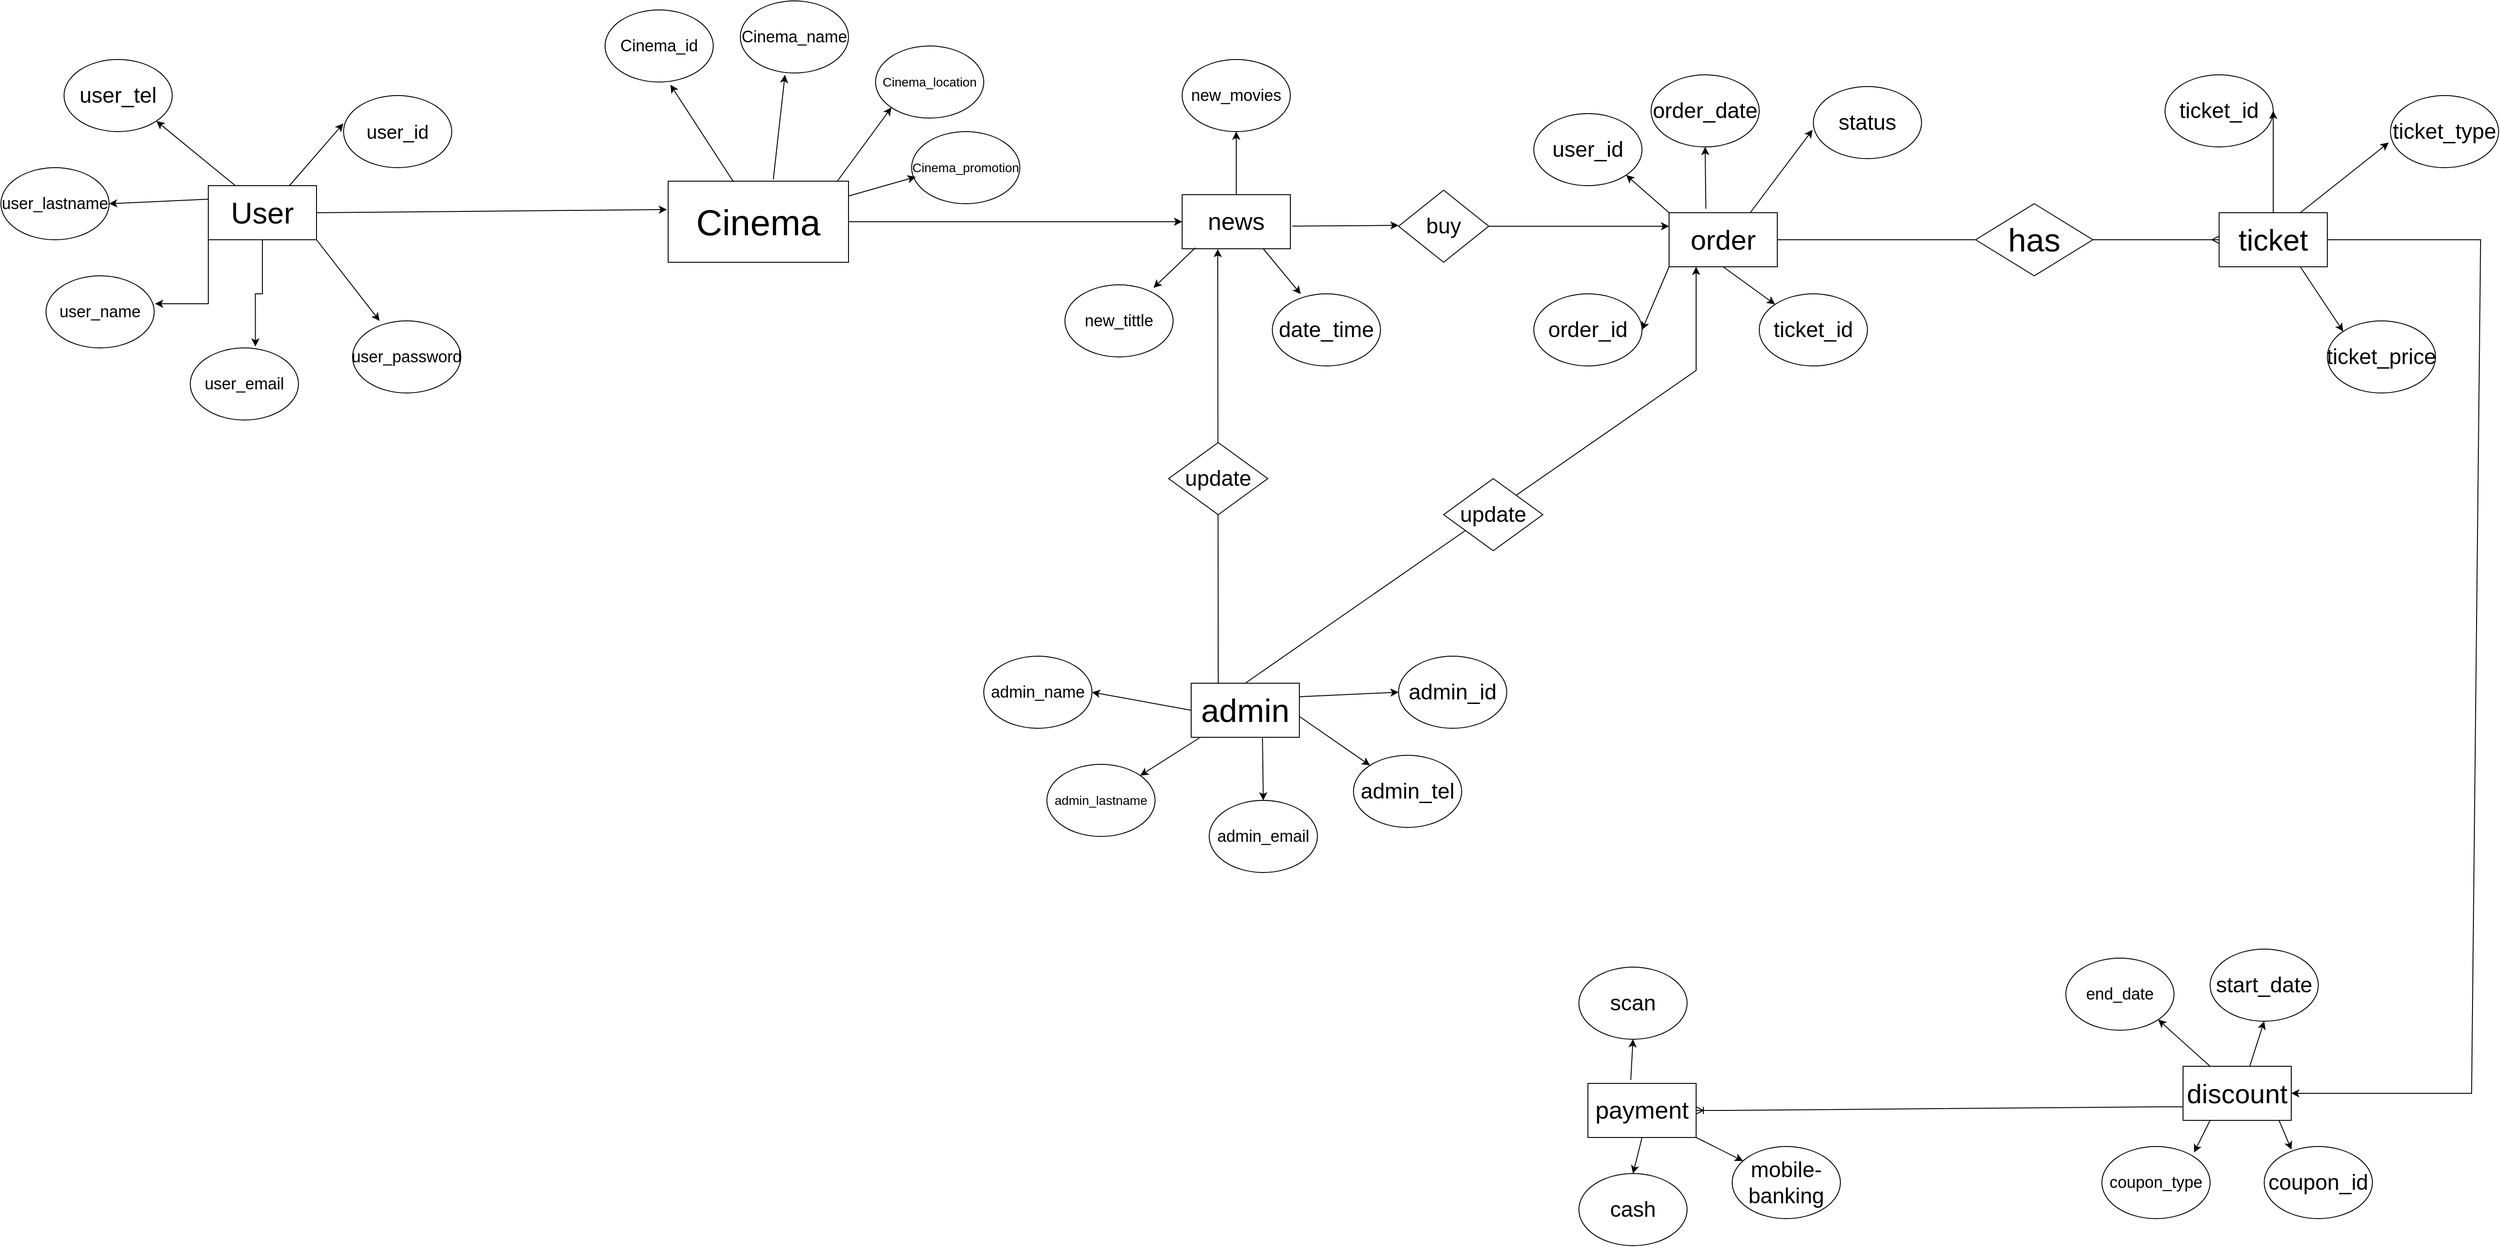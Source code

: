 <mxfile version="21.1.1" type="github">
  <diagram name="Page-1" id="Eb4JMOHM5LO05hsW5jEW">
    <mxGraphModel dx="4146" dy="1270" grid="1" gridSize="10" guides="1" tooltips="1" connect="1" arrows="1" fold="1" page="1" pageScale="1" pageWidth="1169" pageHeight="827" math="0" shadow="0">
      <root>
        <mxCell id="0" />
        <mxCell id="1" parent="0" />
        <mxCell id="aHzTUcXBhPAwV65jqaBN-1" value="&lt;font style=&quot;font-size: 40px;&quot;&gt;Cinema&lt;/font&gt;" style="rounded=0;whiteSpace=wrap;html=1;" vertex="1" parent="1">
          <mxGeometry x="-1290" y="300" width="200" height="90" as="geometry" />
        </mxCell>
        <mxCell id="aHzTUcXBhPAwV65jqaBN-5" value="&lt;font style=&quot;font-size: 14px;&quot;&gt;Cinema_location&lt;/font&gt;" style="ellipse;whiteSpace=wrap;html=1;" vertex="1" parent="1">
          <mxGeometry x="-1060" y="150" width="120" height="80" as="geometry" />
        </mxCell>
        <mxCell id="aHzTUcXBhPAwV65jqaBN-6" value="&lt;font style=&quot;font-size: 18px;&quot;&gt;Cinema_name&lt;/font&gt;" style="ellipse;whiteSpace=wrap;html=1;" vertex="1" parent="1">
          <mxGeometry x="-1210" y="100" width="120" height="80" as="geometry" />
        </mxCell>
        <mxCell id="aHzTUcXBhPAwV65jqaBN-7" value="&lt;font style=&quot;font-size: 18px;&quot;&gt;Cinema_id&lt;/font&gt;" style="ellipse;whiteSpace=wrap;html=1;" vertex="1" parent="1">
          <mxGeometry x="-1360" y="110" width="120" height="80" as="geometry" />
        </mxCell>
        <mxCell id="aHzTUcXBhPAwV65jqaBN-8" value="&lt;font style=&quot;font-size: 14px;&quot;&gt;Cinema_promotion&lt;/font&gt;" style="ellipse;whiteSpace=wrap;html=1;" vertex="1" parent="1">
          <mxGeometry x="-1020" y="245" width="120" height="80" as="geometry" />
        </mxCell>
        <mxCell id="aHzTUcXBhPAwV65jqaBN-13" value="" style="endArrow=classic;html=1;rounded=0;" edge="1" parent="1" source="aHzTUcXBhPAwV65jqaBN-1">
          <mxGeometry width="50" height="50" relative="1" as="geometry">
            <mxPoint x="-1230" y="330" as="sourcePoint" />
            <mxPoint x="-1015.456" y="295.27" as="targetPoint" />
          </mxGeometry>
        </mxCell>
        <mxCell id="aHzTUcXBhPAwV65jqaBN-14" value="" style="endArrow=classic;html=1;rounded=0;exitX=0.938;exitY=0;exitDx=0;exitDy=0;exitPerimeter=0;entryX=0;entryY=1;entryDx=0;entryDy=0;" edge="1" parent="1" source="aHzTUcXBhPAwV65jqaBN-1" target="aHzTUcXBhPAwV65jqaBN-5">
          <mxGeometry width="50" height="50" relative="1" as="geometry">
            <mxPoint x="-1080" y="327" as="sourcePoint" />
            <mxPoint x="-1005" y="306" as="targetPoint" />
          </mxGeometry>
        </mxCell>
        <mxCell id="aHzTUcXBhPAwV65jqaBN-15" value="" style="endArrow=classic;html=1;rounded=0;entryX=0.413;entryY=1.025;entryDx=0;entryDy=0;entryPerimeter=0;exitX=0.583;exitY=-0.022;exitDx=0;exitDy=0;exitPerimeter=0;" edge="1" parent="1" source="aHzTUcXBhPAwV65jqaBN-1" target="aHzTUcXBhPAwV65jqaBN-6">
          <mxGeometry width="50" height="50" relative="1" as="geometry">
            <mxPoint x="-1230" y="330" as="sourcePoint" />
            <mxPoint x="-1180" y="280" as="targetPoint" />
          </mxGeometry>
        </mxCell>
        <mxCell id="aHzTUcXBhPAwV65jqaBN-16" value="" style="endArrow=classic;html=1;rounded=0;entryX=0.604;entryY=1.038;entryDx=0;entryDy=0;entryPerimeter=0;exitX=0.363;exitY=0.011;exitDx=0;exitDy=0;exitPerimeter=0;" edge="1" parent="1" source="aHzTUcXBhPAwV65jqaBN-1" target="aHzTUcXBhPAwV65jqaBN-7">
          <mxGeometry width="50" height="50" relative="1" as="geometry">
            <mxPoint x="-1230" y="330" as="sourcePoint" />
            <mxPoint x="-1180" y="280" as="targetPoint" />
          </mxGeometry>
        </mxCell>
        <mxCell id="aHzTUcXBhPAwV65jqaBN-26" style="edgeStyle=orthogonalEdgeStyle;rounded=0;orthogonalLoop=1;jettySize=auto;html=1;exitX=0;exitY=1;exitDx=0;exitDy=0;entryX=1.008;entryY=0.387;entryDx=0;entryDy=0;entryPerimeter=0;" edge="1" parent="1" source="aHzTUcXBhPAwV65jqaBN-17" target="aHzTUcXBhPAwV65jqaBN-20">
          <mxGeometry relative="1" as="geometry" />
        </mxCell>
        <mxCell id="aHzTUcXBhPAwV65jqaBN-27" style="edgeStyle=orthogonalEdgeStyle;rounded=0;orthogonalLoop=1;jettySize=auto;html=1;exitX=0.5;exitY=1;exitDx=0;exitDy=0;entryX=0.602;entryY=-0.019;entryDx=0;entryDy=0;entryPerimeter=0;" edge="1" parent="1" source="aHzTUcXBhPAwV65jqaBN-17" target="aHzTUcXBhPAwV65jqaBN-19">
          <mxGeometry relative="1" as="geometry" />
        </mxCell>
        <mxCell id="aHzTUcXBhPAwV65jqaBN-17" value="&lt;font style=&quot;font-size: 33px;&quot;&gt;User&lt;/font&gt;" style="whiteSpace=wrap;html=1;" vertex="1" parent="1">
          <mxGeometry x="-1800" y="305" width="120" height="60" as="geometry" />
        </mxCell>
        <mxCell id="aHzTUcXBhPAwV65jqaBN-18" value="&lt;font style=&quot;font-size: 18px;&quot;&gt;user_password&lt;/font&gt;" style="ellipse;whiteSpace=wrap;html=1;" vertex="1" parent="1">
          <mxGeometry x="-1640" y="455" width="120" height="80" as="geometry" />
        </mxCell>
        <mxCell id="aHzTUcXBhPAwV65jqaBN-19" value="&lt;font style=&quot;font-size: 18px;&quot;&gt;user_email&lt;/font&gt;" style="ellipse;whiteSpace=wrap;html=1;" vertex="1" parent="1">
          <mxGeometry x="-1820" y="485" width="120" height="80" as="geometry" />
        </mxCell>
        <mxCell id="aHzTUcXBhPAwV65jqaBN-20" value="&lt;font style=&quot;font-size: 18px;&quot;&gt;user_name&lt;/font&gt;" style="ellipse;whiteSpace=wrap;html=1;" vertex="1" parent="1">
          <mxGeometry x="-1980" y="405" width="120" height="80" as="geometry" />
        </mxCell>
        <mxCell id="aHzTUcXBhPAwV65jqaBN-21" value="&lt;font style=&quot;font-size: 18px;&quot;&gt;user_lastname&lt;/font&gt;" style="ellipse;whiteSpace=wrap;html=1;" vertex="1" parent="1">
          <mxGeometry x="-2030" y="285" width="120" height="80" as="geometry" />
        </mxCell>
        <mxCell id="aHzTUcXBhPAwV65jqaBN-22" value="&lt;font style=&quot;font-size: 24px;&quot;&gt;user_tel&lt;/font&gt;" style="ellipse;whiteSpace=wrap;html=1;" vertex="1" parent="1">
          <mxGeometry x="-1960" y="165" width="120" height="80" as="geometry" />
        </mxCell>
        <mxCell id="aHzTUcXBhPAwV65jqaBN-23" value="&lt;font style=&quot;font-size: 21px;&quot;&gt;user_id&lt;/font&gt;" style="ellipse;whiteSpace=wrap;html=1;" vertex="1" parent="1">
          <mxGeometry x="-1650" y="205" width="120" height="80" as="geometry" />
        </mxCell>
        <mxCell id="aHzTUcXBhPAwV65jqaBN-24" value="" style="endArrow=classic;html=1;rounded=0;exitX=0.25;exitY=0;exitDx=0;exitDy=0;entryX=1;entryY=1;entryDx=0;entryDy=0;" edge="1" parent="1" source="aHzTUcXBhPAwV65jqaBN-17" target="aHzTUcXBhPAwV65jqaBN-22">
          <mxGeometry width="50" height="50" relative="1" as="geometry">
            <mxPoint x="-1620" y="395" as="sourcePoint" />
            <mxPoint x="-1570" y="345" as="targetPoint" />
          </mxGeometry>
        </mxCell>
        <mxCell id="aHzTUcXBhPAwV65jqaBN-25" value="" style="endArrow=classic;html=1;rounded=0;exitX=0;exitY=0.25;exitDx=0;exitDy=0;entryX=1;entryY=0.5;entryDx=0;entryDy=0;" edge="1" parent="1" source="aHzTUcXBhPAwV65jqaBN-17" target="aHzTUcXBhPAwV65jqaBN-21">
          <mxGeometry width="50" height="50" relative="1" as="geometry">
            <mxPoint x="-1620" y="395" as="sourcePoint" />
            <mxPoint x="-1570" y="345" as="targetPoint" />
          </mxGeometry>
        </mxCell>
        <mxCell id="aHzTUcXBhPAwV65jqaBN-28" value="" style="endArrow=classic;html=1;rounded=0;exitX=1;exitY=1;exitDx=0;exitDy=0;entryX=0.25;entryY=0;entryDx=0;entryDy=0;entryPerimeter=0;" edge="1" parent="1" source="aHzTUcXBhPAwV65jqaBN-17" target="aHzTUcXBhPAwV65jqaBN-18">
          <mxGeometry width="50" height="50" relative="1" as="geometry">
            <mxPoint x="-1620" y="395" as="sourcePoint" />
            <mxPoint x="-1570" y="345" as="targetPoint" />
          </mxGeometry>
        </mxCell>
        <mxCell id="aHzTUcXBhPAwV65jqaBN-29" value="" style="endArrow=classic;html=1;rounded=0;exitX=0.75;exitY=0;exitDx=0;exitDy=0;entryX=-0.002;entryY=0.387;entryDx=0;entryDy=0;entryPerimeter=0;" edge="1" parent="1" source="aHzTUcXBhPAwV65jqaBN-17" target="aHzTUcXBhPAwV65jqaBN-23">
          <mxGeometry width="50" height="50" relative="1" as="geometry">
            <mxPoint x="-1620" y="395" as="sourcePoint" />
            <mxPoint x="-1570" y="345" as="targetPoint" />
          </mxGeometry>
        </mxCell>
        <mxCell id="aHzTUcXBhPAwV65jqaBN-30" value="&lt;font style=&quot;font-size: 30px;&quot;&gt;discount&lt;/font&gt;" style="whiteSpace=wrap;html=1;" vertex="1" parent="1">
          <mxGeometry x="390" y="1282" width="120" height="60" as="geometry" />
        </mxCell>
        <mxCell id="aHzTUcXBhPAwV65jqaBN-31" value="&lt;font style=&quot;font-size: 18px;&quot;&gt;end_date&lt;/font&gt;" style="ellipse;whiteSpace=wrap;html=1;" vertex="1" parent="1">
          <mxGeometry x="260" y="1162" width="120" height="80" as="geometry" />
        </mxCell>
        <mxCell id="aHzTUcXBhPAwV65jqaBN-32" value="&lt;font style=&quot;font-size: 24px;&quot;&gt;start_date&lt;/font&gt;" style="ellipse;whiteSpace=wrap;html=1;" vertex="1" parent="1">
          <mxGeometry x="420" y="1152" width="120" height="80" as="geometry" />
        </mxCell>
        <mxCell id="aHzTUcXBhPAwV65jqaBN-33" value="&lt;font style=&quot;font-size: 18px;&quot;&gt;coupon_type&lt;/font&gt;" style="ellipse;whiteSpace=wrap;html=1;" vertex="1" parent="1">
          <mxGeometry x="300" y="1371" width="120" height="80" as="geometry" />
        </mxCell>
        <mxCell id="aHzTUcXBhPAwV65jqaBN-34" value="&lt;font style=&quot;font-size: 24px;&quot;&gt;coupon_id&lt;/font&gt;" style="ellipse;whiteSpace=wrap;html=1;" vertex="1" parent="1">
          <mxGeometry x="480" y="1371" width="120" height="80" as="geometry" />
        </mxCell>
        <mxCell id="aHzTUcXBhPAwV65jqaBN-35" value="" style="endArrow=classic;html=1;rounded=0;entryX=0.5;entryY=1;entryDx=0;entryDy=0;exitX=0.618;exitY=-0.011;exitDx=0;exitDy=0;exitPerimeter=0;" edge="1" parent="1" source="aHzTUcXBhPAwV65jqaBN-30" target="aHzTUcXBhPAwV65jqaBN-32">
          <mxGeometry width="50" height="50" relative="1" as="geometry">
            <mxPoint x="530" y="1352" as="sourcePoint" />
            <mxPoint x="580" y="1302" as="targetPoint" />
          </mxGeometry>
        </mxCell>
        <mxCell id="aHzTUcXBhPAwV65jqaBN-36" value="" style="endArrow=classic;html=1;rounded=0;entryX=1;entryY=1;entryDx=0;entryDy=0;exitX=0.25;exitY=0;exitDx=0;exitDy=0;" edge="1" parent="1" source="aHzTUcXBhPAwV65jqaBN-30" target="aHzTUcXBhPAwV65jqaBN-31">
          <mxGeometry width="50" height="50" relative="1" as="geometry">
            <mxPoint x="530" y="1352" as="sourcePoint" />
            <mxPoint x="580" y="1302" as="targetPoint" />
          </mxGeometry>
        </mxCell>
        <mxCell id="aHzTUcXBhPAwV65jqaBN-37" value="" style="endArrow=classic;html=1;rounded=0;entryX=0.852;entryY=0.083;entryDx=0;entryDy=0;exitX=0.25;exitY=1;exitDx=0;exitDy=0;entryPerimeter=0;" edge="1" parent="1" source="aHzTUcXBhPAwV65jqaBN-30" target="aHzTUcXBhPAwV65jqaBN-33">
          <mxGeometry width="50" height="50" relative="1" as="geometry">
            <mxPoint x="530" y="1352" as="sourcePoint" />
            <mxPoint x="580" y="1302" as="targetPoint" />
          </mxGeometry>
        </mxCell>
        <mxCell id="aHzTUcXBhPAwV65jqaBN-38" value="" style="endArrow=classic;html=1;rounded=0;entryX=0.252;entryY=0.043;entryDx=0;entryDy=0;exitX=0.888;exitY=1.007;exitDx=0;exitDy=0;exitPerimeter=0;entryPerimeter=0;" edge="1" parent="1" source="aHzTUcXBhPAwV65jqaBN-30" target="aHzTUcXBhPAwV65jqaBN-34">
          <mxGeometry width="50" height="50" relative="1" as="geometry">
            <mxPoint x="530" y="1352" as="sourcePoint" />
            <mxPoint x="580" y="1302" as="targetPoint" />
          </mxGeometry>
        </mxCell>
        <mxCell id="aHzTUcXBhPAwV65jqaBN-39" value="&lt;font style=&quot;font-size: 33px;&quot;&gt;ticket&lt;/font&gt;" style="whiteSpace=wrap;html=1;" vertex="1" parent="1">
          <mxGeometry x="430" y="335" width="120" height="60" as="geometry" />
        </mxCell>
        <mxCell id="aHzTUcXBhPAwV65jqaBN-40" value="&lt;font style=&quot;font-size: 24px;&quot;&gt;ticket_id&lt;/font&gt;" style="ellipse;whiteSpace=wrap;html=1;" vertex="1" parent="1">
          <mxGeometry x="370" y="182" width="120" height="80" as="geometry" />
        </mxCell>
        <mxCell id="aHzTUcXBhPAwV65jqaBN-41" value="&lt;font style=&quot;font-size: 24px;&quot;&gt;ticket_price&lt;/font&gt;" style="ellipse;whiteSpace=wrap;html=1;" vertex="1" parent="1">
          <mxGeometry x="550" y="455" width="120" height="80" as="geometry" />
        </mxCell>
        <mxCell id="aHzTUcXBhPAwV65jqaBN-42" value="&lt;font style=&quot;font-size: 24px;&quot;&gt;ticket_type&lt;/font&gt;" style="ellipse;whiteSpace=wrap;html=1;" vertex="1" parent="1">
          <mxGeometry x="620" y="205" width="120" height="80" as="geometry" />
        </mxCell>
        <mxCell id="aHzTUcXBhPAwV65jqaBN-44" value="" style="endArrow=classic;html=1;rounded=0;entryX=1;entryY=0.5;entryDx=0;entryDy=0;exitX=0.5;exitY=0;exitDx=0;exitDy=0;" edge="1" parent="1" source="aHzTUcXBhPAwV65jqaBN-39" target="aHzTUcXBhPAwV65jqaBN-40">
          <mxGeometry width="50" height="50" relative="1" as="geometry">
            <mxPoint x="460" y="405" as="sourcePoint" />
            <mxPoint x="510" y="355" as="targetPoint" />
          </mxGeometry>
        </mxCell>
        <mxCell id="aHzTUcXBhPAwV65jqaBN-45" value="" style="endArrow=classic;html=1;rounded=0;entryX=0;entryY=0;entryDx=0;entryDy=0;exitX=0.75;exitY=1;exitDx=0;exitDy=0;" edge="1" parent="1" source="aHzTUcXBhPAwV65jqaBN-39" target="aHzTUcXBhPAwV65jqaBN-41">
          <mxGeometry width="50" height="50" relative="1" as="geometry">
            <mxPoint x="460" y="405" as="sourcePoint" />
            <mxPoint x="510" y="355" as="targetPoint" />
          </mxGeometry>
        </mxCell>
        <mxCell id="aHzTUcXBhPAwV65jqaBN-46" value="" style="endArrow=classic;html=1;rounded=0;entryX=-0.016;entryY=0.652;entryDx=0;entryDy=0;entryPerimeter=0;exitX=0.75;exitY=0;exitDx=0;exitDy=0;" edge="1" parent="1" source="aHzTUcXBhPAwV65jqaBN-39" target="aHzTUcXBhPAwV65jqaBN-42">
          <mxGeometry width="50" height="50" relative="1" as="geometry">
            <mxPoint x="460" y="405" as="sourcePoint" />
            <mxPoint x="510" y="355" as="targetPoint" />
          </mxGeometry>
        </mxCell>
        <mxCell id="aHzTUcXBhPAwV65jqaBN-48" value="&lt;font style=&quot;font-size: 27px;&quot;&gt;news&lt;/font&gt;" style="rounded=0;whiteSpace=wrap;html=1;" vertex="1" parent="1">
          <mxGeometry x="-720" y="315" width="120" height="60" as="geometry" />
        </mxCell>
        <mxCell id="aHzTUcXBhPAwV65jqaBN-49" value="&lt;font style=&quot;font-size: 18px;&quot;&gt;new_movies&lt;/font&gt;" style="ellipse;whiteSpace=wrap;html=1;" vertex="1" parent="1">
          <mxGeometry x="-720" y="165" width="120" height="80" as="geometry" />
        </mxCell>
        <mxCell id="aHzTUcXBhPAwV65jqaBN-50" value="&lt;font style=&quot;font-size: 18px;&quot;&gt;new_tittle&lt;/font&gt;" style="ellipse;whiteSpace=wrap;html=1;" vertex="1" parent="1">
          <mxGeometry x="-850" y="415" width="120" height="80" as="geometry" />
        </mxCell>
        <mxCell id="aHzTUcXBhPAwV65jqaBN-54" value="&lt;font style=&quot;font-size: 24px;&quot;&gt;date_time&lt;/font&gt;" style="ellipse;whiteSpace=wrap;html=1;" vertex="1" parent="1">
          <mxGeometry x="-620" y="425" width="120" height="80" as="geometry" />
        </mxCell>
        <mxCell id="aHzTUcXBhPAwV65jqaBN-55" value="" style="endArrow=classic;html=1;rounded=0;entryX=0.5;entryY=1;entryDx=0;entryDy=0;exitX=0.5;exitY=0;exitDx=0;exitDy=0;" edge="1" parent="1" source="aHzTUcXBhPAwV65jqaBN-48" target="aHzTUcXBhPAwV65jqaBN-49">
          <mxGeometry width="50" height="50" relative="1" as="geometry">
            <mxPoint x="-850" y="365" as="sourcePoint" />
            <mxPoint x="-800" y="315" as="targetPoint" />
          </mxGeometry>
        </mxCell>
        <mxCell id="aHzTUcXBhPAwV65jqaBN-56" value="" style="endArrow=classic;html=1;rounded=0;entryX=0.819;entryY=0.042;entryDx=0;entryDy=0;entryPerimeter=0;exitX=0.122;exitY=0.982;exitDx=0;exitDy=0;exitPerimeter=0;" edge="1" parent="1" source="aHzTUcXBhPAwV65jqaBN-48" target="aHzTUcXBhPAwV65jqaBN-50">
          <mxGeometry width="50" height="50" relative="1" as="geometry">
            <mxPoint x="-710" y="385" as="sourcePoint" />
            <mxPoint x="-800" y="315" as="targetPoint" />
          </mxGeometry>
        </mxCell>
        <mxCell id="aHzTUcXBhPAwV65jqaBN-57" value="" style="endArrow=classic;html=1;rounded=0;entryX=0.263;entryY=0.004;entryDx=0;entryDy=0;entryPerimeter=0;exitX=0.75;exitY=1;exitDx=0;exitDy=0;" edge="1" parent="1" source="aHzTUcXBhPAwV65jqaBN-48" target="aHzTUcXBhPAwV65jqaBN-54">
          <mxGeometry width="50" height="50" relative="1" as="geometry">
            <mxPoint x="-850" y="365" as="sourcePoint" />
            <mxPoint x="-790" y="305" as="targetPoint" />
          </mxGeometry>
        </mxCell>
        <mxCell id="aHzTUcXBhPAwV65jqaBN-58" value="&lt;font style=&quot;font-size: 27px;&quot;&gt;payment&lt;/font&gt;" style="whiteSpace=wrap;html=1;" vertex="1" parent="1">
          <mxGeometry x="-270" y="1301" width="120" height="60" as="geometry" />
        </mxCell>
        <mxCell id="aHzTUcXBhPAwV65jqaBN-59" value="&lt;font style=&quot;font-size: 24px;&quot;&gt;mobile-banking&lt;/font&gt;" style="ellipse;whiteSpace=wrap;html=1;" vertex="1" parent="1">
          <mxGeometry x="-110" y="1371" width="120" height="80" as="geometry" />
        </mxCell>
        <mxCell id="aHzTUcXBhPAwV65jqaBN-60" value="&lt;font style=&quot;font-size: 24px;&quot;&gt;cash&lt;/font&gt;" style="ellipse;whiteSpace=wrap;html=1;" vertex="1" parent="1">
          <mxGeometry x="-280" y="1401" width="120" height="80" as="geometry" />
        </mxCell>
        <mxCell id="aHzTUcXBhPAwV65jqaBN-61" value="&lt;font style=&quot;font-size: 24px;&quot;&gt;scan&lt;/font&gt;" style="ellipse;whiteSpace=wrap;html=1;" vertex="1" parent="1">
          <mxGeometry x="-280" y="1172" width="120" height="80" as="geometry" />
        </mxCell>
        <mxCell id="aHzTUcXBhPAwV65jqaBN-62" value="" style="endArrow=classic;html=1;rounded=0;entryX=0.5;entryY=1;entryDx=0;entryDy=0;exitX=0.396;exitY=-0.065;exitDx=0;exitDy=0;exitPerimeter=0;" edge="1" parent="1" source="aHzTUcXBhPAwV65jqaBN-58" target="aHzTUcXBhPAwV65jqaBN-61">
          <mxGeometry width="50" height="50" relative="1" as="geometry">
            <mxPoint x="-250" y="1281" as="sourcePoint" />
            <mxPoint x="-200" y="1231" as="targetPoint" />
          </mxGeometry>
        </mxCell>
        <mxCell id="aHzTUcXBhPAwV65jqaBN-63" value="" style="endArrow=classic;html=1;rounded=0;entryX=0.5;entryY=0;entryDx=0;entryDy=0;exitX=0.5;exitY=1;exitDx=0;exitDy=0;" edge="1" parent="1" source="aHzTUcXBhPAwV65jqaBN-58" target="aHzTUcXBhPAwV65jqaBN-60">
          <mxGeometry width="50" height="50" relative="1" as="geometry">
            <mxPoint x="-260" y="1341" as="sourcePoint" />
            <mxPoint x="-318" y="1353" as="targetPoint" />
          </mxGeometry>
        </mxCell>
        <mxCell id="aHzTUcXBhPAwV65jqaBN-64" value="" style="endArrow=classic;html=1;rounded=0;exitX=1;exitY=1;exitDx=0;exitDy=0;" edge="1" parent="1" source="aHzTUcXBhPAwV65jqaBN-58" target="aHzTUcXBhPAwV65jqaBN-59">
          <mxGeometry width="50" height="50" relative="1" as="geometry">
            <mxPoint x="-250" y="1351" as="sourcePoint" />
            <mxPoint x="-308" y="1363" as="targetPoint" />
          </mxGeometry>
        </mxCell>
        <mxCell id="aHzTUcXBhPAwV65jqaBN-65" value="&lt;font style=&quot;font-size: 31px;&quot;&gt;order&lt;/font&gt;" style="whiteSpace=wrap;html=1;" vertex="1" parent="1">
          <mxGeometry x="-180" y="335" width="120" height="60" as="geometry" />
        </mxCell>
        <mxCell id="aHzTUcXBhPAwV65jqaBN-66" value="&lt;font style=&quot;font-size: 24px;&quot;&gt;user_id&lt;/font&gt;" style="ellipse;whiteSpace=wrap;html=1;" vertex="1" parent="1">
          <mxGeometry x="-330" y="225" width="120" height="80" as="geometry" />
        </mxCell>
        <mxCell id="aHzTUcXBhPAwV65jqaBN-67" value="&lt;font style=&quot;font-size: 24px;&quot;&gt;order_id&lt;/font&gt;" style="ellipse;whiteSpace=wrap;html=1;" vertex="1" parent="1">
          <mxGeometry x="-330" y="425" width="120" height="80" as="geometry" />
        </mxCell>
        <mxCell id="aHzTUcXBhPAwV65jqaBN-68" value="&lt;font style=&quot;font-size: 24px;&quot;&gt;order_date&lt;/font&gt;" style="ellipse;whiteSpace=wrap;html=1;" vertex="1" parent="1">
          <mxGeometry x="-200" y="182" width="120" height="80" as="geometry" />
        </mxCell>
        <mxCell id="aHzTUcXBhPAwV65jqaBN-69" value="&lt;font style=&quot;font-size: 24px;&quot;&gt;ticket_id&lt;/font&gt;" style="ellipse;whiteSpace=wrap;html=1;" vertex="1" parent="1">
          <mxGeometry x="-80" y="425" width="120" height="80" as="geometry" />
        </mxCell>
        <mxCell id="aHzTUcXBhPAwV65jqaBN-70" value="&lt;font style=&quot;font-size: 24px;&quot;&gt;status&lt;/font&gt;" style="ellipse;whiteSpace=wrap;html=1;" vertex="1" parent="1">
          <mxGeometry x="-20" y="195" width="120" height="80" as="geometry" />
        </mxCell>
        <mxCell id="aHzTUcXBhPAwV65jqaBN-71" value="" style="endArrow=classic;html=1;rounded=0;entryX=1;entryY=1;entryDx=0;entryDy=0;exitX=0;exitY=0;exitDx=0;exitDy=0;" edge="1" parent="1" source="aHzTUcXBhPAwV65jqaBN-65" target="aHzTUcXBhPAwV65jqaBN-66">
          <mxGeometry width="50" height="50" relative="1" as="geometry">
            <mxPoint x="-320" y="305" as="sourcePoint" />
            <mxPoint x="-270" y="255" as="targetPoint" />
          </mxGeometry>
        </mxCell>
        <mxCell id="aHzTUcXBhPAwV65jqaBN-74" value="" style="endArrow=classic;html=1;rounded=0;entryX=1;entryY=0.5;entryDx=0;entryDy=0;exitX=0;exitY=1;exitDx=0;exitDy=0;" edge="1" parent="1" source="aHzTUcXBhPAwV65jqaBN-65" target="aHzTUcXBhPAwV65jqaBN-67">
          <mxGeometry width="50" height="50" relative="1" as="geometry">
            <mxPoint x="-150" y="365" as="sourcePoint" />
            <mxPoint x="-198" y="323" as="targetPoint" />
          </mxGeometry>
        </mxCell>
        <mxCell id="aHzTUcXBhPAwV65jqaBN-75" value="" style="endArrow=classic;html=1;rounded=0;entryX=0;entryY=0;entryDx=0;entryDy=0;exitX=0.5;exitY=1;exitDx=0;exitDy=0;" edge="1" parent="1" source="aHzTUcXBhPAwV65jqaBN-65" target="aHzTUcXBhPAwV65jqaBN-69">
          <mxGeometry width="50" height="50" relative="1" as="geometry">
            <mxPoint x="-320" y="305" as="sourcePoint" />
            <mxPoint x="-270" y="255" as="targetPoint" />
          </mxGeometry>
        </mxCell>
        <mxCell id="aHzTUcXBhPAwV65jqaBN-76" value="" style="endArrow=classic;html=1;rounded=0;entryX=0.5;entryY=1;entryDx=0;entryDy=0;exitX=0.34;exitY=-0.072;exitDx=0;exitDy=0;exitPerimeter=0;" edge="1" parent="1" source="aHzTUcXBhPAwV65jqaBN-65" target="aHzTUcXBhPAwV65jqaBN-68">
          <mxGeometry width="50" height="50" relative="1" as="geometry">
            <mxPoint x="-180" y="395" as="sourcePoint" />
            <mxPoint x="-130" y="345" as="targetPoint" />
          </mxGeometry>
        </mxCell>
        <mxCell id="aHzTUcXBhPAwV65jqaBN-77" value="" style="endArrow=classic;html=1;rounded=0;entryX=-0.007;entryY=0.6;entryDx=0;entryDy=0;entryPerimeter=0;exitX=0.75;exitY=0;exitDx=0;exitDy=0;" edge="1" parent="1" source="aHzTUcXBhPAwV65jqaBN-65" target="aHzTUcXBhPAwV65jqaBN-70">
          <mxGeometry width="50" height="50" relative="1" as="geometry">
            <mxPoint x="-180" y="395" as="sourcePoint" />
            <mxPoint x="-130" y="345" as="targetPoint" />
          </mxGeometry>
        </mxCell>
        <mxCell id="aHzTUcXBhPAwV65jqaBN-81" value="" style="edgeStyle=entityRelationEdgeStyle;fontSize=12;html=1;endArrow=ERmany;rounded=0;exitX=1;exitY=0.5;exitDx=0;exitDy=0;entryX=0;entryY=0.5;entryDx=0;entryDy=0;" edge="1" parent="1" source="aHzTUcXBhPAwV65jqaBN-65" target="aHzTUcXBhPAwV65jqaBN-39">
          <mxGeometry width="100" height="100" relative="1" as="geometry">
            <mxPoint x="140" y="455" as="sourcePoint" />
            <mxPoint x="240" y="355" as="targetPoint" />
          </mxGeometry>
        </mxCell>
        <mxCell id="aHzTUcXBhPAwV65jqaBN-84" value="" style="endArrow=classic;html=1;rounded=0;exitX=1;exitY=0.5;exitDx=0;exitDy=0;entryX=-0.007;entryY=0.35;entryDx=0;entryDy=0;entryPerimeter=0;" edge="1" parent="1" source="aHzTUcXBhPAwV65jqaBN-17" target="aHzTUcXBhPAwV65jqaBN-1">
          <mxGeometry width="50" height="50" relative="1" as="geometry">
            <mxPoint x="-1370" y="232" as="sourcePoint" />
            <mxPoint x="-1320" y="182" as="targetPoint" />
          </mxGeometry>
        </mxCell>
        <mxCell id="aHzTUcXBhPAwV65jqaBN-85" value="" style="endArrow=classic;html=1;rounded=0;entryX=0;entryY=0.5;entryDx=0;entryDy=0;exitX=1;exitY=0.5;exitDx=0;exitDy=0;" edge="1" parent="1" source="aHzTUcXBhPAwV65jqaBN-1" target="aHzTUcXBhPAwV65jqaBN-48">
          <mxGeometry width="50" height="50" relative="1" as="geometry">
            <mxPoint x="-930" y="232" as="sourcePoint" />
            <mxPoint x="-880" y="182" as="targetPoint" />
          </mxGeometry>
        </mxCell>
        <mxCell id="aHzTUcXBhPAwV65jqaBN-87" value="&lt;font style=&quot;font-size: 24px;&quot;&gt;buy&lt;/font&gt;" style="rhombus;whiteSpace=wrap;html=1;" vertex="1" parent="1">
          <mxGeometry x="-480" y="310" width="100" height="80" as="geometry" />
        </mxCell>
        <mxCell id="aHzTUcXBhPAwV65jqaBN-88" value="" style="endArrow=classic;html=1;rounded=0;exitX=1.018;exitY=0.581;exitDx=0;exitDy=0;exitPerimeter=0;" edge="1" parent="1" source="aHzTUcXBhPAwV65jqaBN-48">
          <mxGeometry width="50" height="50" relative="1" as="geometry">
            <mxPoint x="-450" y="402" as="sourcePoint" />
            <mxPoint x="-480" y="349" as="targetPoint" />
          </mxGeometry>
        </mxCell>
        <mxCell id="aHzTUcXBhPAwV65jqaBN-89" value="" style="endArrow=classic;html=1;rounded=0;exitX=1;exitY=0.5;exitDx=0;exitDy=0;entryX=0;entryY=0.25;entryDx=0;entryDy=0;" edge="1" parent="1" source="aHzTUcXBhPAwV65jqaBN-87" target="aHzTUcXBhPAwV65jqaBN-65">
          <mxGeometry width="50" height="50" relative="1" as="geometry">
            <mxPoint x="-260" y="402" as="sourcePoint" />
            <mxPoint x="-210" y="352" as="targetPoint" />
          </mxGeometry>
        </mxCell>
        <mxCell id="aHzTUcXBhPAwV65jqaBN-90" value="" style="endArrow=classic;html=1;rounded=0;exitX=1;exitY=0.5;exitDx=0;exitDy=0;entryX=1;entryY=0.5;entryDx=0;entryDy=0;" edge="1" parent="1" source="aHzTUcXBhPAwV65jqaBN-39" target="aHzTUcXBhPAwV65jqaBN-30">
          <mxGeometry width="50" height="50" relative="1" as="geometry">
            <mxPoint x="420" y="1122" as="sourcePoint" />
            <mxPoint x="470" y="1072" as="targetPoint" />
            <Array as="points">
              <mxPoint x="720" y="365" />
              <mxPoint x="710" y="1312" />
            </Array>
          </mxGeometry>
        </mxCell>
        <mxCell id="aHzTUcXBhPAwV65jqaBN-91" value="" style="edgeStyle=entityRelationEdgeStyle;fontSize=12;html=1;endArrow=ERoneToMany;rounded=0;entryX=1;entryY=0.5;entryDx=0;entryDy=0;exitX=0;exitY=0.75;exitDx=0;exitDy=0;" edge="1" parent="1" source="aHzTUcXBhPAwV65jqaBN-30" target="aHzTUcXBhPAwV65jqaBN-58">
          <mxGeometry width="100" height="100" relative="1" as="geometry">
            <mxPoint x="130" y="1222" as="sourcePoint" />
            <mxPoint x="230" y="1122" as="targetPoint" />
          </mxGeometry>
        </mxCell>
        <mxCell id="aHzTUcXBhPAwV65jqaBN-92" value="&lt;font style=&quot;font-size: 36px;&quot;&gt;has&lt;/font&gt;" style="rhombus;whiteSpace=wrap;html=1;" vertex="1" parent="1">
          <mxGeometry x="160" y="325" width="130" height="80" as="geometry" />
        </mxCell>
        <mxCell id="aHzTUcXBhPAwV65jqaBN-93" value="&lt;font style=&quot;font-size: 36px;&quot;&gt;admin&lt;/font&gt;" style="whiteSpace=wrap;html=1;" vertex="1" parent="1">
          <mxGeometry x="-710" y="857" width="120" height="60" as="geometry" />
        </mxCell>
        <mxCell id="aHzTUcXBhPAwV65jqaBN-94" value="&lt;font style=&quot;font-size: 14px;&quot;&gt;admin_lastname&lt;/font&gt;" style="ellipse;whiteSpace=wrap;html=1;" vertex="1" parent="1">
          <mxGeometry x="-870" y="947" width="120" height="80" as="geometry" />
        </mxCell>
        <mxCell id="aHzTUcXBhPAwV65jqaBN-95" value="&lt;font style=&quot;font-size: 18px;&quot;&gt;admin_email&lt;/font&gt;" style="ellipse;whiteSpace=wrap;html=1;" vertex="1" parent="1">
          <mxGeometry x="-690" y="987" width="120" height="80" as="geometry" />
        </mxCell>
        <mxCell id="aHzTUcXBhPAwV65jqaBN-96" value="&lt;font style=&quot;font-size: 18px;&quot;&gt;admin_name&lt;/font&gt;" style="ellipse;whiteSpace=wrap;html=1;" vertex="1" parent="1">
          <mxGeometry x="-940" y="827" width="120" height="80" as="geometry" />
        </mxCell>
        <mxCell id="aHzTUcXBhPAwV65jqaBN-97" value="&lt;font style=&quot;font-size: 24px;&quot;&gt;admin_tel&lt;/font&gt;" style="ellipse;whiteSpace=wrap;html=1;" vertex="1" parent="1">
          <mxGeometry x="-530" y="937" width="120" height="80" as="geometry" />
        </mxCell>
        <mxCell id="aHzTUcXBhPAwV65jqaBN-98" value="&lt;font style=&quot;font-size: 24px;&quot;&gt;admin_id&lt;/font&gt;" style="ellipse;whiteSpace=wrap;html=1;" vertex="1" parent="1">
          <mxGeometry x="-480" y="827" width="120" height="80" as="geometry" />
        </mxCell>
        <mxCell id="aHzTUcXBhPAwV65jqaBN-99" value="" style="endArrow=classic;html=1;rounded=0;entryX=0;entryY=0.5;entryDx=0;entryDy=0;exitX=1;exitY=0.25;exitDx=0;exitDy=0;" edge="1" parent="1" source="aHzTUcXBhPAwV65jqaBN-93" target="aHzTUcXBhPAwV65jqaBN-98">
          <mxGeometry width="50" height="50" relative="1" as="geometry">
            <mxPoint x="-530" y="827" as="sourcePoint" />
            <mxPoint x="-480" y="777" as="targetPoint" />
          </mxGeometry>
        </mxCell>
        <mxCell id="aHzTUcXBhPAwV65jqaBN-100" value="" style="endArrow=classic;html=1;rounded=0;exitX=1;exitY=0.615;exitDx=0;exitDy=0;exitPerimeter=0;" edge="1" parent="1" source="aHzTUcXBhPAwV65jqaBN-93" target="aHzTUcXBhPAwV65jqaBN-97">
          <mxGeometry width="50" height="50" relative="1" as="geometry">
            <mxPoint x="-580" y="882" as="sourcePoint" />
            <mxPoint x="-470" y="877" as="targetPoint" />
          </mxGeometry>
        </mxCell>
        <mxCell id="aHzTUcXBhPAwV65jqaBN-101" value="" style="endArrow=classic;html=1;rounded=0;entryX=0.5;entryY=0;entryDx=0;entryDy=0;exitX=0.659;exitY=1.012;exitDx=0;exitDy=0;exitPerimeter=0;" edge="1" parent="1" source="aHzTUcXBhPAwV65jqaBN-93" target="aHzTUcXBhPAwV65jqaBN-95">
          <mxGeometry width="50" height="50" relative="1" as="geometry">
            <mxPoint x="-530" y="827" as="sourcePoint" />
            <mxPoint x="-480" y="777" as="targetPoint" />
          </mxGeometry>
        </mxCell>
        <mxCell id="aHzTUcXBhPAwV65jqaBN-102" value="" style="endArrow=classic;html=1;rounded=0;exitX=0.088;exitY=0.996;exitDx=0;exitDy=0;exitPerimeter=0;" edge="1" parent="1" source="aHzTUcXBhPAwV65jqaBN-93" target="aHzTUcXBhPAwV65jqaBN-94">
          <mxGeometry width="50" height="50" relative="1" as="geometry">
            <mxPoint x="-530" y="827" as="sourcePoint" />
            <mxPoint x="-480" y="777" as="targetPoint" />
          </mxGeometry>
        </mxCell>
        <mxCell id="aHzTUcXBhPAwV65jqaBN-103" value="" style="endArrow=classic;html=1;rounded=0;entryX=1;entryY=0.5;entryDx=0;entryDy=0;exitX=0;exitY=0.5;exitDx=0;exitDy=0;" edge="1" parent="1" source="aHzTUcXBhPAwV65jqaBN-93" target="aHzTUcXBhPAwV65jqaBN-96">
          <mxGeometry width="50" height="50" relative="1" as="geometry">
            <mxPoint x="-530" y="827" as="sourcePoint" />
            <mxPoint x="-480" y="777" as="targetPoint" />
          </mxGeometry>
        </mxCell>
        <mxCell id="aHzTUcXBhPAwV65jqaBN-104" value="" style="endArrow=classic;html=1;rounded=0;entryX=0.329;entryY=1.005;entryDx=0;entryDy=0;exitX=0.25;exitY=0;exitDx=0;exitDy=0;entryPerimeter=0;" edge="1" parent="1" source="aHzTUcXBhPAwV65jqaBN-93" target="aHzTUcXBhPAwV65jqaBN-48">
          <mxGeometry width="50" height="50" relative="1" as="geometry">
            <mxPoint x="-410" y="690" as="sourcePoint" />
            <mxPoint x="-360" y="640" as="targetPoint" />
          </mxGeometry>
        </mxCell>
        <mxCell id="aHzTUcXBhPAwV65jqaBN-105" value="" style="endArrow=classic;html=1;rounded=0;exitX=0.5;exitY=0;exitDx=0;exitDy=0;entryX=0.25;entryY=1;entryDx=0;entryDy=0;" edge="1" parent="1" source="aHzTUcXBhPAwV65jqaBN-93" target="aHzTUcXBhPAwV65jqaBN-65">
          <mxGeometry width="50" height="50" relative="1" as="geometry">
            <mxPoint x="-80" y="670" as="sourcePoint" />
            <mxPoint x="-30" y="620" as="targetPoint" />
            <Array as="points">
              <mxPoint x="-150" y="510" />
            </Array>
          </mxGeometry>
        </mxCell>
        <mxCell id="aHzTUcXBhPAwV65jqaBN-106" value="&lt;font style=&quot;font-size: 24px;&quot;&gt;update&lt;/font&gt;" style="rhombus;whiteSpace=wrap;html=1;" vertex="1" parent="1">
          <mxGeometry x="-735" y="590" width="110" height="80" as="geometry" />
        </mxCell>
        <mxCell id="aHzTUcXBhPAwV65jqaBN-107" value="&lt;font style=&quot;font-size: 24px;&quot;&gt;update&lt;/font&gt;" style="rhombus;whiteSpace=wrap;html=1;" vertex="1" parent="1">
          <mxGeometry x="-430" y="630" width="110" height="80" as="geometry" />
        </mxCell>
      </root>
    </mxGraphModel>
  </diagram>
</mxfile>
